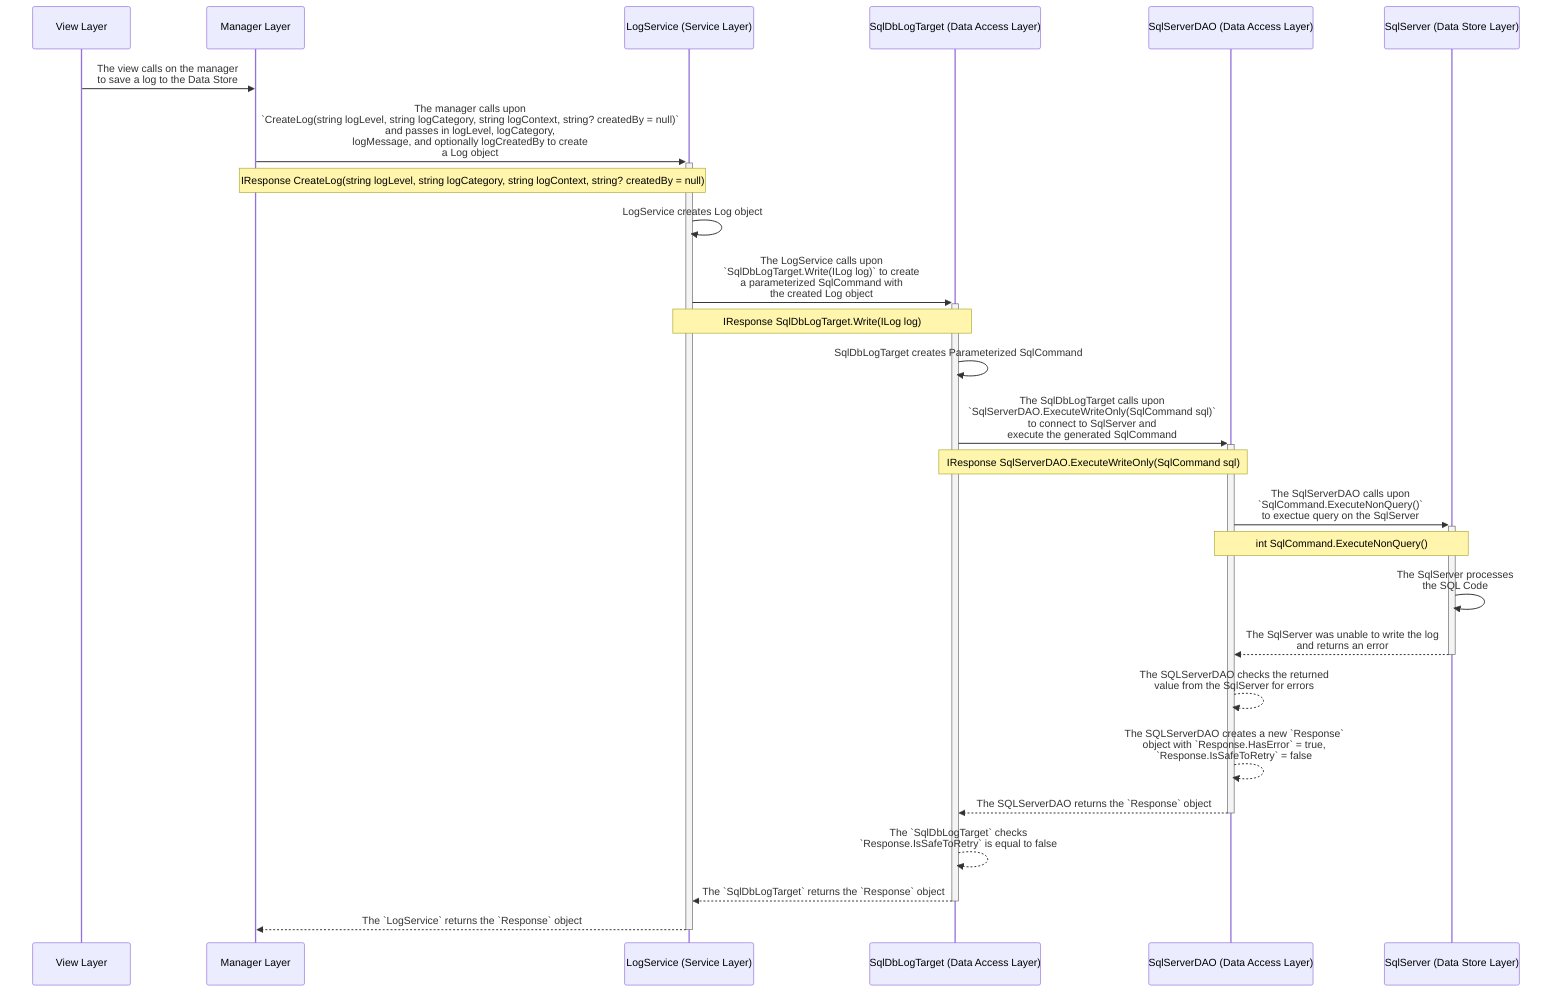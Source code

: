 sequenceDiagram
participant V as View Layer
participant M as Manager Layer
participant S as LogService (Service Layer)
participant DG as SqlDbLogTarget (Data Access Layer)
participant DA as SqlServerDAO (Data Access Layer)
participant DS as SqlServer (Data Store Layer)

V->>M: The view calls on the manager<br>to save a log to the Data Store

M->>+S: The manager calls upon<br>`CreateLog(string logLevel, string logCategory, string logContext, string? createdBy = null)`<br>and passes in logLevel, logCategory,<br>logMessage, and optionally logCreatedBy to create<br>a Log object
    Note over M,S: IResponse CreateLog(string logLevel, string logCategory, string logContext, string? createdBy = null)
S->>S: LogService creates Log object

S->>+DG: The LogService calls upon<br>`SqlDbLogTarget.Write(ILog log)` to create <br> a parameterized SqlCommand with<br>the created Log object
    Note over S,DG: IResponse SqlDbLogTarget.Write(ILog log)

DG->>DG: SqlDbLogTarget creates Parameterized SqlCommand

DG->>+DA: The SqlDbLogTarget calls upon <br> `SqlServerDAO.ExecuteWriteOnly(SqlCommand sql)`<br>to connect to SqlServer and<br>execute the generated SqlCommand
    Note over DG,DA: IResponse SqlServerDAO.ExecuteWriteOnly(SqlCommand sql)

DA->>+DS: The SqlServerDAO calls upon<br>`SqlCommand.ExecuteNonQuery()`<br>to exectue query on the SqlServer
    Note over DA,DS: int SqlCommand.ExecuteNonQuery()

DS->>DS: The SqlServer processes<br> the SQL Code

#Returning
DS-->>-DA: The SqlServer was unable to write the log <br>and returns an error

DA-->>DA: The SQLServerDAO checks the returned<br>value from the SqlServer for errors
DA-->>DA: The SQLServerDAO creates a new `Response`<br>object with `Response.HasError` = true,<br> `Response.IsSafeToRetry` = false
DA-->>-DG: The SQLServerDAO returns the `Response` object

DG-->>DG: The `SqlDbLogTarget` checks<br>`Response.IsSafeToRetry` is equal to false

DG-->>-S: The `SqlDbLogTarget` returns the `Response` object

S-->>-M: The `LogService` returns the `Response` object